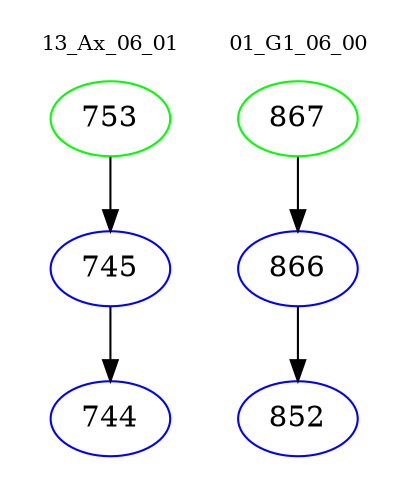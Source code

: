 digraph{
subgraph cluster_0 {
color = white
label = "13_Ax_06_01";
fontsize=10;
T0_753 [label="753", color="green"]
T0_753 -> T0_745 [color="black"]
T0_745 [label="745", color="blue"]
T0_745 -> T0_744 [color="black"]
T0_744 [label="744", color="blue"]
}
subgraph cluster_1 {
color = white
label = "01_G1_06_00";
fontsize=10;
T1_867 [label="867", color="green"]
T1_867 -> T1_866 [color="black"]
T1_866 [label="866", color="blue"]
T1_866 -> T1_852 [color="black"]
T1_852 [label="852", color="blue"]
}
}
